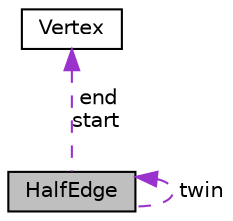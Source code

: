 digraph "HalfEdge"
{
 // LATEX_PDF_SIZE
  edge [fontname="Helvetica",fontsize="10",labelfontname="Helvetica",labelfontsize="10"];
  node [fontname="Helvetica",fontsize="10",shape=record];
  Node1 [label="HalfEdge",height=0.2,width=0.4,color="black", fillcolor="grey75", style="filled", fontcolor="black",tooltip="The Half Edge between two vertices."];
  Node2 -> Node1 [dir="back",color="darkorchid3",fontsize="10",style="dashed",label=" end\nstart" ,fontname="Helvetica"];
  Node2 [label="Vertex",height=0.2,width=0.4,color="black", fillcolor="white", style="filled",URL="$classVertex.html",tooltip="The vertex class stores the co-ordinates of a point in the polygon."];
  Node1 -> Node1 [dir="back",color="darkorchid3",fontsize="10",style="dashed",label=" twin" ,fontname="Helvetica"];
}
